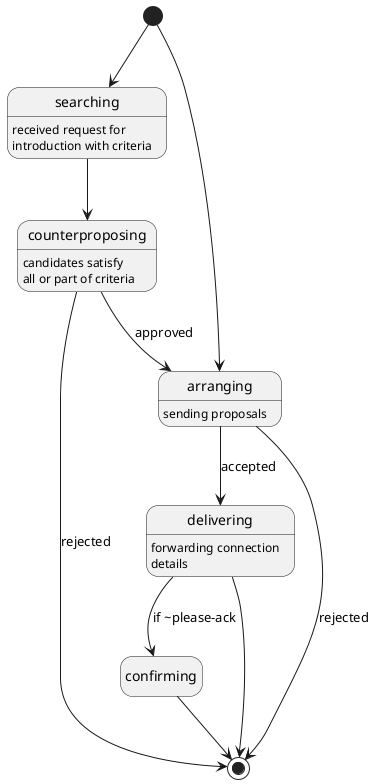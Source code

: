 @startuml
hide empty description
[*] --> searching
searching : received request for
searching : introduction with criteria
searching --> counterproposing
counterproposing : candidates satisfy
counterproposing : all or part of criteria
counterproposing --> arranging : approved
counterproposing --> [*] : rejected
[*] --> arranging
arranging : sending proposals
arranging --> [*] : rejected
arranging --> delivering : accepted
delivering : forwarding connection
delivering : details
delivering --> [*]
delivering --> confirming : if ~please-ack
confirming --> [*]
@enduml
